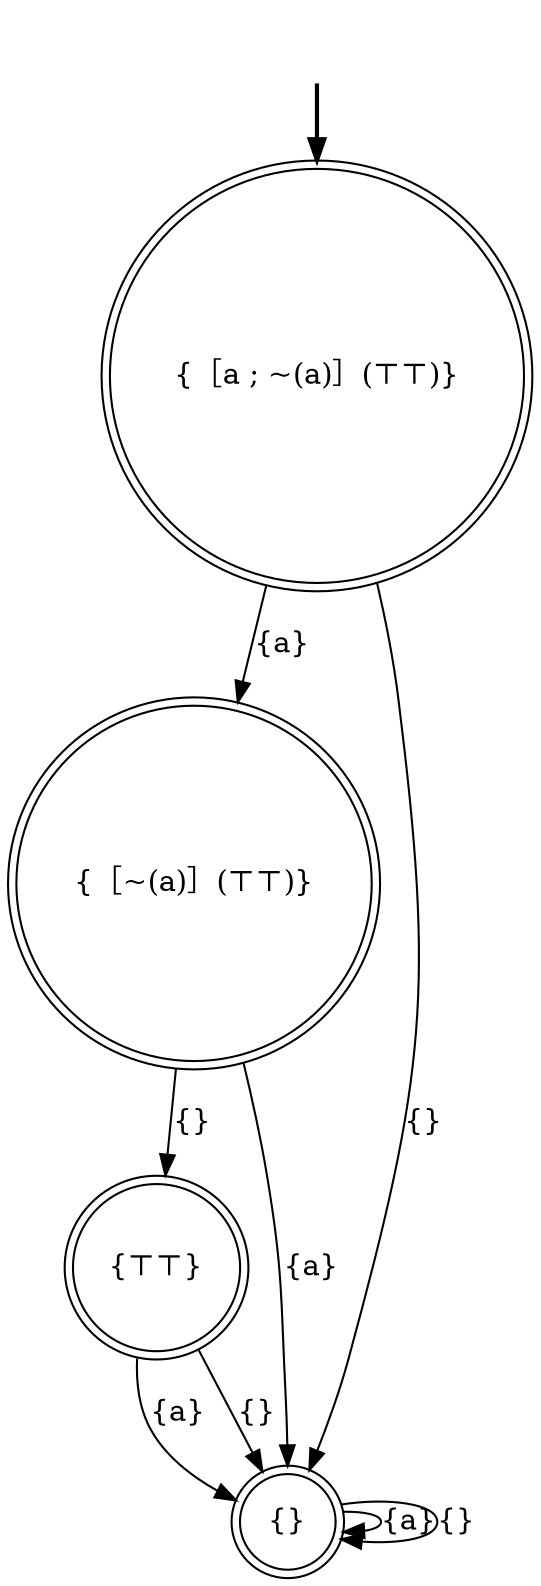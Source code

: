 digraph {
	fake0 [style=invisible]
	"{⊤⊤}" [shape=doublecircle]
	"{［a ; ~(a)］(⊤⊤)}" [root=true shape=doublecircle]
	"{［~(a)］(⊤⊤)}" [shape=doublecircle]
	"{}" [shape=doublecircle]
	fake0 -> "{［a ; ~(a)］(⊤⊤)}" [style=bold]
	"{［~(a)］(⊤⊤)}" -> "{}" [label="{a}"]
	"{⊤⊤}" -> "{}" [label="{a}"]
	"{［a ; ~(a)］(⊤⊤)}" -> "{}" [label="{}"]
	"{［~(a)］(⊤⊤)}" -> "{⊤⊤}" [label="{}"]
	"{［a ; ~(a)］(⊤⊤)}" -> "{［~(a)］(⊤⊤)}" [label="{a}"]
	"{}" -> "{}" [label="{a}"]
	"{}" -> "{}" [label="{}"]
	"{⊤⊤}" -> "{}" [label="{}"]
}
